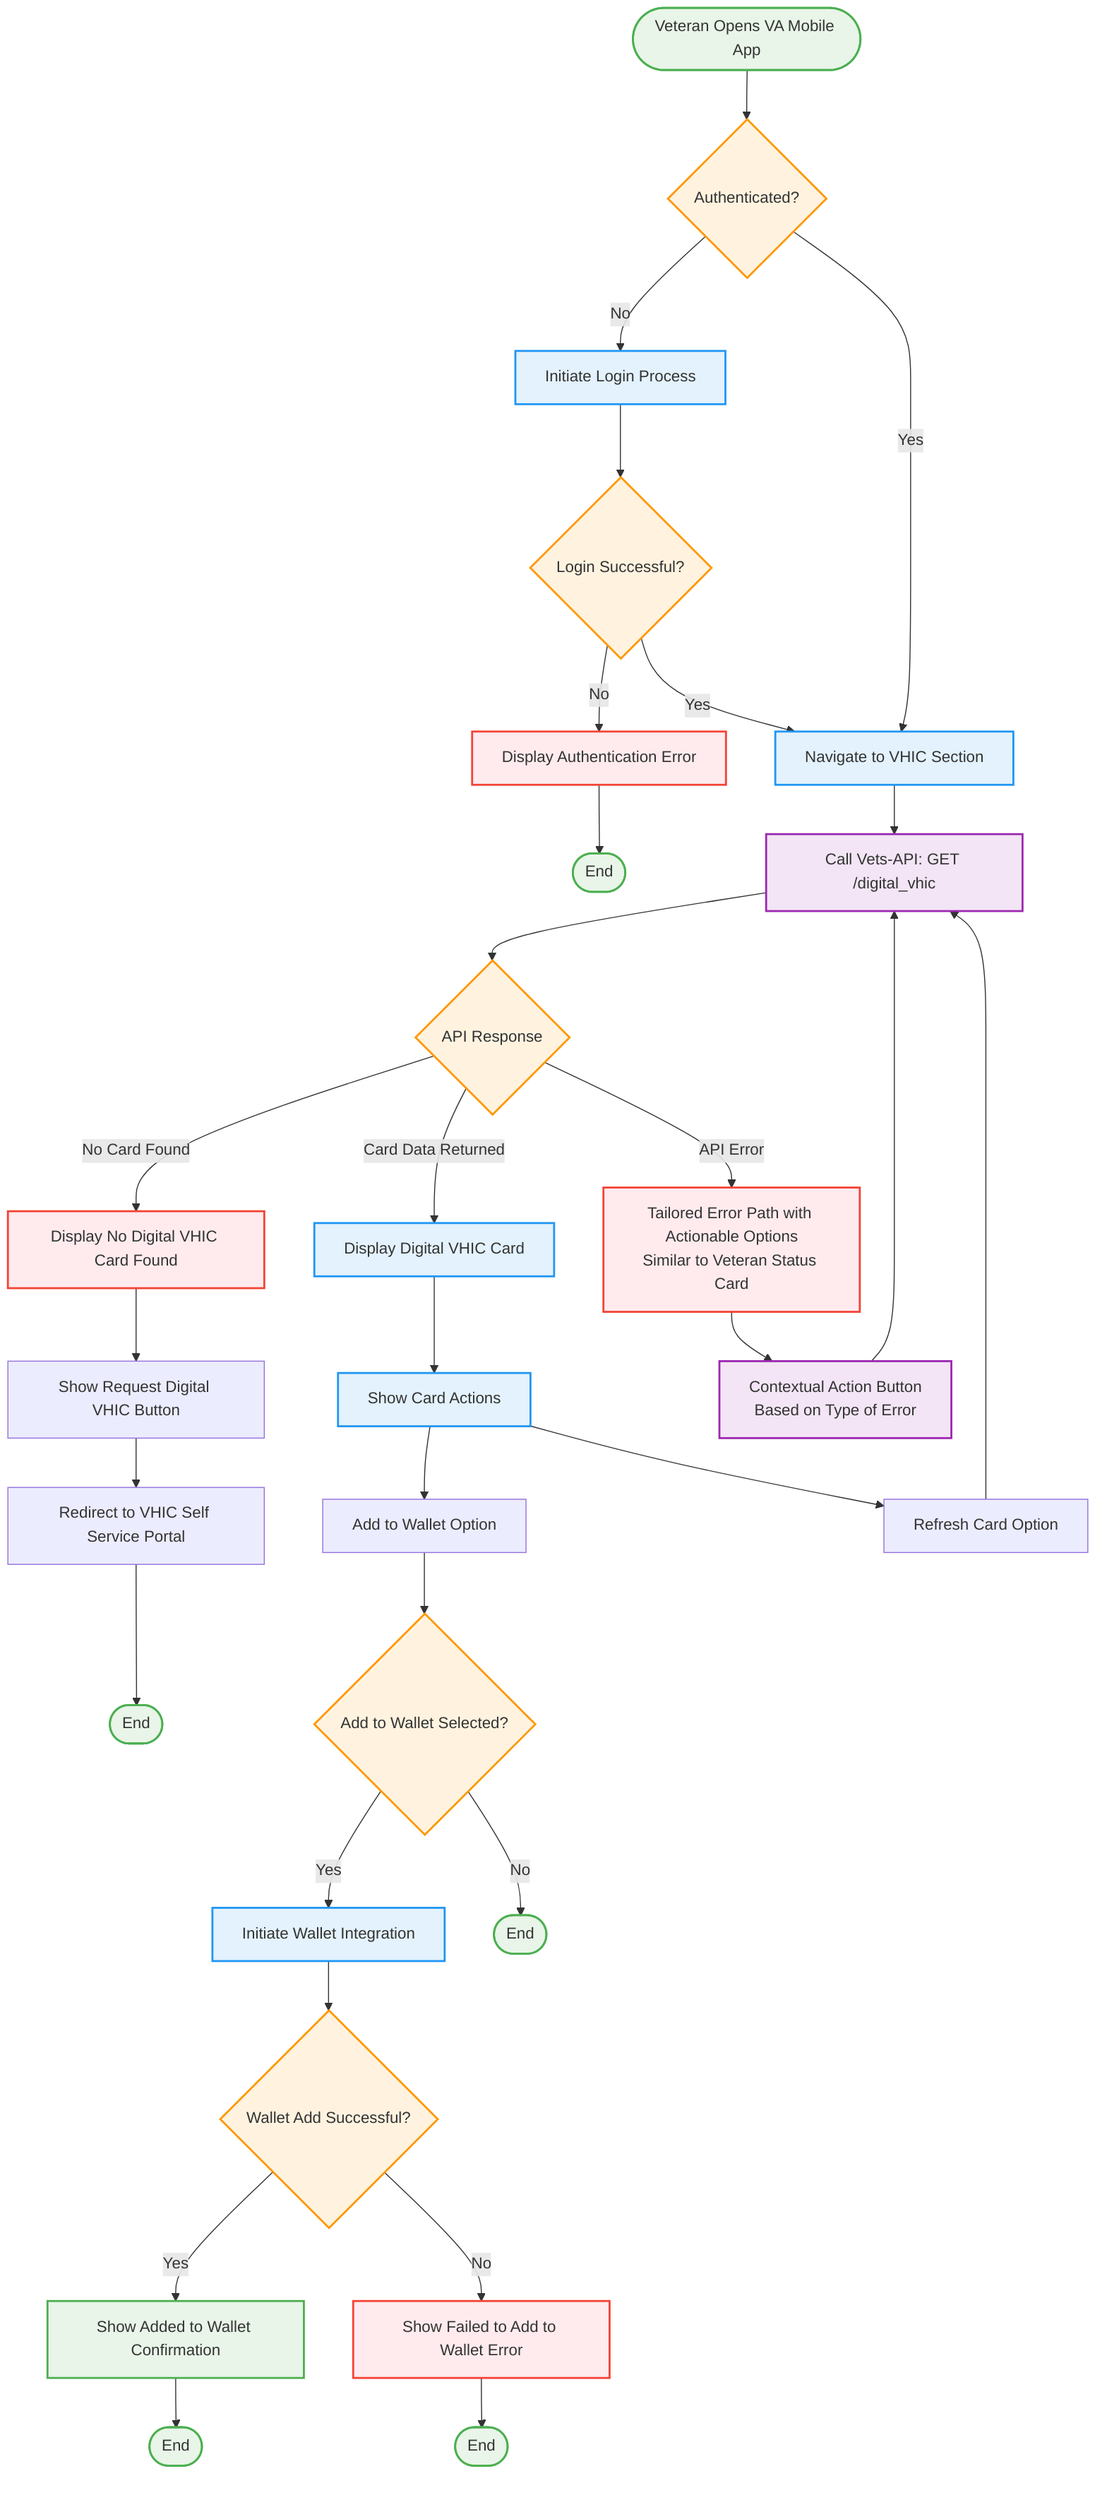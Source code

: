 flowchart TD
    Start([Veteran Opens VA Mobile App]) --> Auth{Authenticated?}
    
    Auth -->|No| Login[Initiate Login Process]
    Login --> AuthSuccess{Login Successful?}
    AuthSuccess -->|No| AuthError[Display Authentication Error]
    AuthError --> End1([End])
    AuthSuccess -->|Yes| NavToVHIC
    
    Auth -->|Yes| NavToVHIC[Navigate to VHIC Section]
    
    NavToVHIC --> APICall[Call Vets-API: GET /digital_vhic]
    APICall --> APIResponse{API Response}
    
    APIResponse -->|No Card Found| NoCard[Display No Digital VHIC Card Found]
    NoCard --> RequestCard[Show Request Digital VHIC Button]
    RequestCard --> RedirectVHIC[Redirect to VHIC Self Service Portal]
    RedirectVHIC --> End2([End])
    
    APIResponse -->|Card Data Returned| DisplayCard[Display Digital VHIC Card]
    DisplayCard --> CardActions[Show Card Actions]
    
    CardActions --> WalletOption[Add to Wallet Option]
    CardActions --> RefreshOption[Refresh Card Option]
    
    WalletOption --> AddWallet{Add to Wallet Selected?}
    AddWallet -->|Yes| WalletFlow[Initiate Wallet Integration]
    WalletFlow --> WalletSuccess{Wallet Add Successful?}
    WalletSuccess -->|Yes| WalletConfirm[Show Added to Wallet Confirmation]
    WalletSuccess -->|No| WalletError[Show Failed to Add to Wallet Error]
    WalletConfirm --> End3([End])
    WalletError --> End4([End])
    
    AddWallet -->|No| End5([End])
    RefreshOption --> APICall
    
    APIResponse -->|API Error| APIError[Tailored Error Path with Actionable Options<br/>Similar to Veteran Status Card]
    APIError --> RetryOption[Contextual Action Button<br/>Based on Type of Error]
    RetryOption --> APICall
    
    classDef startEnd fill:#e8f5e8,stroke:#4caf50,stroke-width:2px
    classDef process fill:#e3f2fd,stroke:#2196f3,stroke-width:2px  
    classDef decision fill:#fff3e0,stroke:#ff9800,stroke-width:2px
    classDef error fill:#ffebee,stroke:#f44336,stroke-width:2px
    classDef success fill:#e8f5e8,stroke:#4caf50,stroke-width:2px
    classDef api fill:#f3e5f5,stroke:#9c27b0,stroke-width:2px
    
    class Start,End1,End2,End3,End4,End5 startEnd
    class Login,NavToVHIC,DisplayCard,CardActions,WalletFlow process
    class Auth,AuthSuccess,APIResponse,AddWallet,WalletSuccess decision
    class AuthError,NoCard,WalletError,APIError error
    class WalletConfirm success
    class APICall,RetryOption api